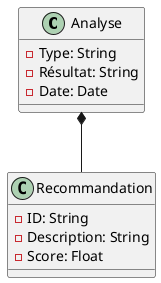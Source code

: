 @startuml
class Analyse {
  - Type: String
  - Résultat: String
  - Date: Date
}

class Recommandation {
  - ID: String
  - Description: String
  - Score: Float
}

Analyse *-- Recommandation
@enduml